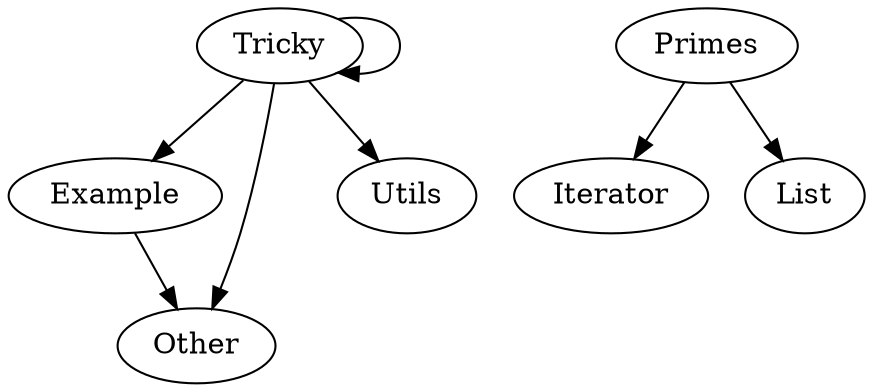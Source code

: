 digraph G { 
Example -> Other
Tricky -> Utils
Tricky -> Example
Tricky -> Tricky
Tricky -> Other
Primes -> Iterator
Primes -> List
}